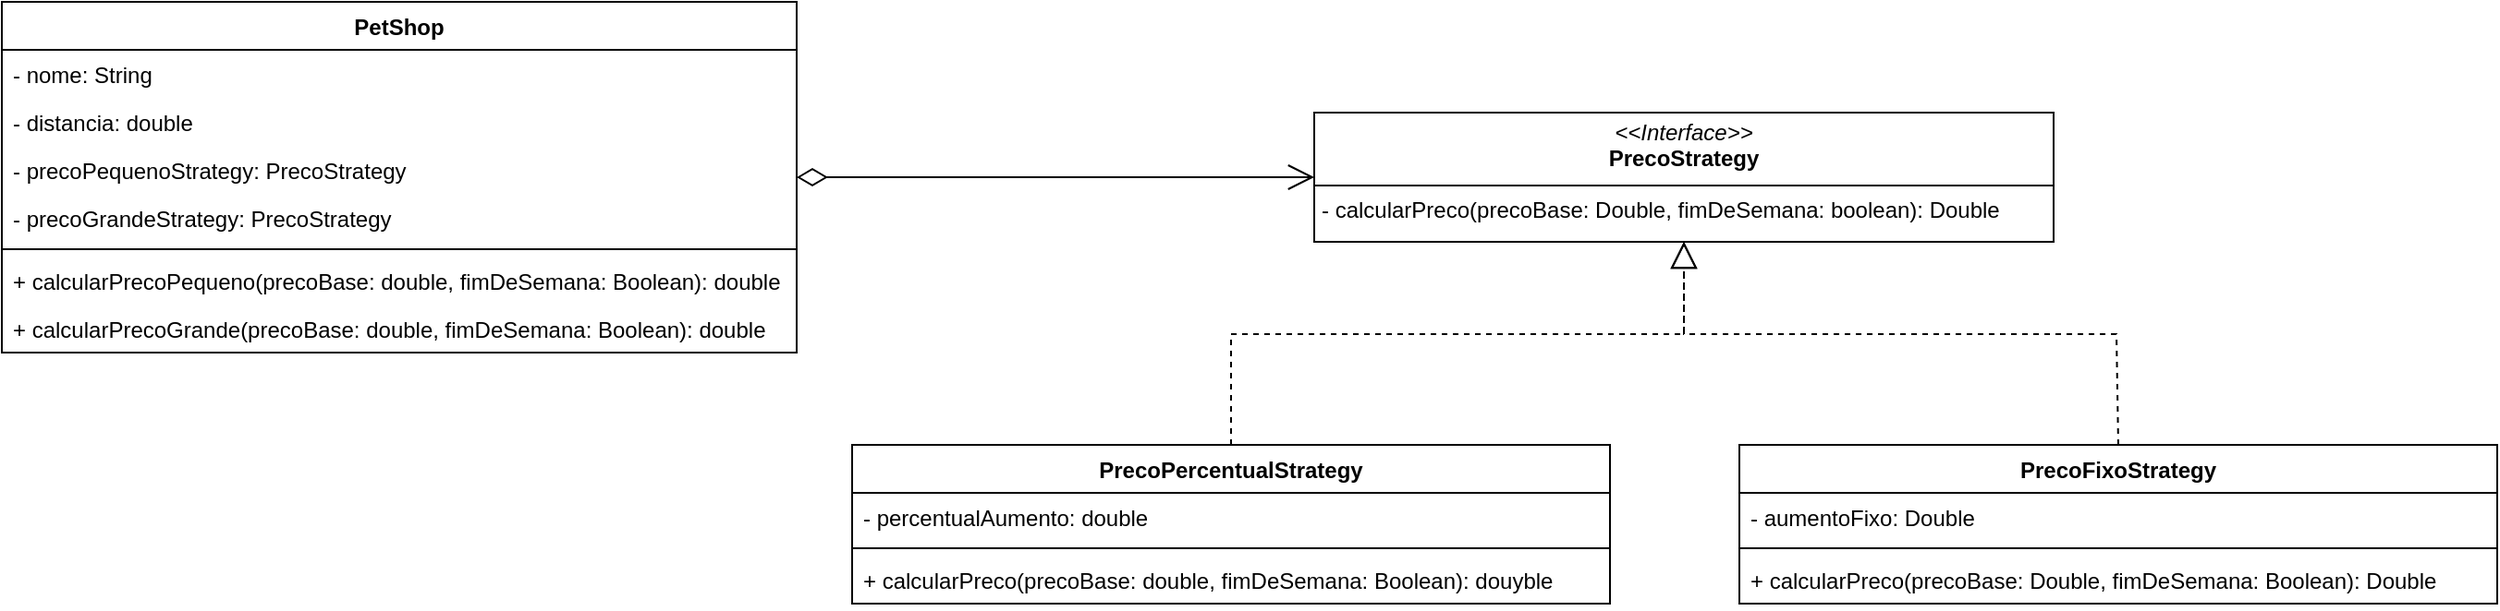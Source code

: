 <mxfile version="24.7.6">
  <diagram id="C5RBs43oDa-KdzZeNtuy" name="Page-1">
    <mxGraphModel dx="947" dy="519" grid="1" gridSize="10" guides="1" tooltips="1" connect="1" arrows="1" fold="1" page="1" pageScale="1" pageWidth="827" pageHeight="1169" math="0" shadow="0">
      <root>
        <mxCell id="WIyWlLk6GJQsqaUBKTNV-0" />
        <mxCell id="WIyWlLk6GJQsqaUBKTNV-1" parent="WIyWlLk6GJQsqaUBKTNV-0" />
        <mxCell id="bATAKiiqH55IF6qV1KtN-7" value="&lt;p style=&quot;margin:0px;margin-top:4px;text-align:center;&quot;&gt;&lt;i&gt;&amp;lt;&amp;lt;Interface&amp;gt;&amp;gt;&lt;/i&gt;&lt;br&gt;&lt;b&gt;PrecoStrategy&lt;/b&gt;&lt;/p&gt;&lt;hr size=&quot;1&quot; style=&quot;border-style:solid;&quot;&gt;&lt;p style=&quot;margin:0px;margin-left:4px;&quot;&gt;- calcularPreco(precoBase: Double, fimDeSemana: boolean): Double&lt;br&gt;&lt;/p&gt;" style="verticalAlign=top;align=left;overflow=fill;html=1;whiteSpace=wrap;" vertex="1" parent="WIyWlLk6GJQsqaUBKTNV-1">
          <mxGeometry x="790" y="140" width="400" height="70" as="geometry" />
        </mxCell>
        <mxCell id="bATAKiiqH55IF6qV1KtN-13" value="PrecoPercentualStrategy" style="swimlane;fontStyle=1;align=center;verticalAlign=top;childLayout=stackLayout;horizontal=1;startSize=26;horizontalStack=0;resizeParent=1;resizeParentMax=0;resizeLast=0;collapsible=1;marginBottom=0;whiteSpace=wrap;html=1;" vertex="1" parent="WIyWlLk6GJQsqaUBKTNV-1">
          <mxGeometry x="540" y="320" width="410" height="86" as="geometry" />
        </mxCell>
        <mxCell id="bATAKiiqH55IF6qV1KtN-14" value="&lt;span class=&quot;hljs-keyword&quot;&gt;-&lt;/span&gt;&amp;nbsp;percentualAumento: double" style="text;strokeColor=none;fillColor=none;align=left;verticalAlign=top;spacingLeft=4;spacingRight=4;overflow=hidden;rotatable=0;points=[[0,0.5],[1,0.5]];portConstraint=eastwest;whiteSpace=wrap;html=1;" vertex="1" parent="bATAKiiqH55IF6qV1KtN-13">
          <mxGeometry y="26" width="410" height="26" as="geometry" />
        </mxCell>
        <mxCell id="bATAKiiqH55IF6qV1KtN-15" value="" style="line;strokeWidth=1;fillColor=none;align=left;verticalAlign=middle;spacingTop=-1;spacingLeft=3;spacingRight=3;rotatable=0;labelPosition=right;points=[];portConstraint=eastwest;strokeColor=inherit;" vertex="1" parent="bATAKiiqH55IF6qV1KtN-13">
          <mxGeometry y="52" width="410" height="8" as="geometry" />
        </mxCell>
        <mxCell id="bATAKiiqH55IF6qV1KtN-16" value="+ calcularPreco(precoBase: double, fimDeSemana: Boolean): douyble" style="text;strokeColor=none;fillColor=none;align=left;verticalAlign=top;spacingLeft=4;spacingRight=4;overflow=hidden;rotatable=0;points=[[0,0.5],[1,0.5]];portConstraint=eastwest;whiteSpace=wrap;html=1;" vertex="1" parent="bATAKiiqH55IF6qV1KtN-13">
          <mxGeometry y="60" width="410" height="26" as="geometry" />
        </mxCell>
        <mxCell id="bATAKiiqH55IF6qV1KtN-17" value="PrecoFixoStrategy" style="swimlane;fontStyle=1;align=center;verticalAlign=top;childLayout=stackLayout;horizontal=1;startSize=26;horizontalStack=0;resizeParent=1;resizeParentMax=0;resizeLast=0;collapsible=1;marginBottom=0;whiteSpace=wrap;html=1;" vertex="1" parent="WIyWlLk6GJQsqaUBKTNV-1">
          <mxGeometry x="1020" y="320" width="410" height="86" as="geometry" />
        </mxCell>
        <mxCell id="bATAKiiqH55IF6qV1KtN-18" value="&lt;span class=&quot;hljs-keyword&quot;&gt;-&lt;/span&gt;&amp;nbsp;aumentoFixo: D&lt;span class=&quot;hljs-type&quot;&gt;ouble&lt;/span&gt;" style="text;strokeColor=none;fillColor=none;align=left;verticalAlign=top;spacingLeft=4;spacingRight=4;overflow=hidden;rotatable=0;points=[[0,0.5],[1,0.5]];portConstraint=eastwest;whiteSpace=wrap;html=1;" vertex="1" parent="bATAKiiqH55IF6qV1KtN-17">
          <mxGeometry y="26" width="410" height="26" as="geometry" />
        </mxCell>
        <mxCell id="bATAKiiqH55IF6qV1KtN-19" value="" style="line;strokeWidth=1;fillColor=none;align=left;verticalAlign=middle;spacingTop=-1;spacingLeft=3;spacingRight=3;rotatable=0;labelPosition=right;points=[];portConstraint=eastwest;strokeColor=inherit;" vertex="1" parent="bATAKiiqH55IF6qV1KtN-17">
          <mxGeometry y="52" width="410" height="8" as="geometry" />
        </mxCell>
        <mxCell id="bATAKiiqH55IF6qV1KtN-20" value="+ calcularPreco(precoBase: Double, fimDeSemana: Boolean): Double" style="text;strokeColor=none;fillColor=none;align=left;verticalAlign=top;spacingLeft=4;spacingRight=4;overflow=hidden;rotatable=0;points=[[0,0.5],[1,0.5]];portConstraint=eastwest;whiteSpace=wrap;html=1;" vertex="1" parent="bATAKiiqH55IF6qV1KtN-17">
          <mxGeometry y="60" width="410" height="26" as="geometry" />
        </mxCell>
        <mxCell id="bATAKiiqH55IF6qV1KtN-23" value="" style="endArrow=block;dashed=1;endFill=0;endSize=12;html=1;rounded=0;exitX=0.5;exitY=0;exitDx=0;exitDy=0;entryX=0.5;entryY=1;entryDx=0;entryDy=0;" edge="1" parent="WIyWlLk6GJQsqaUBKTNV-1" source="bATAKiiqH55IF6qV1KtN-13" target="bATAKiiqH55IF6qV1KtN-7">
          <mxGeometry width="160" relative="1" as="geometry">
            <mxPoint x="880" y="320" as="sourcePoint" />
            <mxPoint x="1040" y="320" as="targetPoint" />
            <Array as="points">
              <mxPoint x="745" y="260" />
              <mxPoint x="990" y="260" />
            </Array>
          </mxGeometry>
        </mxCell>
        <mxCell id="bATAKiiqH55IF6qV1KtN-24" value="" style="endArrow=block;dashed=1;endFill=0;endSize=12;html=1;rounded=0;entryX=0.5;entryY=1;entryDx=0;entryDy=0;exitX=0.5;exitY=0;exitDx=0;exitDy=0;" edge="1" parent="WIyWlLk6GJQsqaUBKTNV-1" source="bATAKiiqH55IF6qV1KtN-17" target="bATAKiiqH55IF6qV1KtN-7">
          <mxGeometry width="160" relative="1" as="geometry">
            <mxPoint x="1224" y="300" as="sourcePoint" />
            <mxPoint x="950" y="220" as="targetPoint" />
            <Array as="points">
              <mxPoint x="1224" y="260" />
              <mxPoint x="990" y="260" />
            </Array>
          </mxGeometry>
        </mxCell>
        <mxCell id="bATAKiiqH55IF6qV1KtN-34" value="PetShop" style="swimlane;fontStyle=1;align=center;verticalAlign=top;childLayout=stackLayout;horizontal=1;startSize=26;horizontalStack=0;resizeParent=1;resizeParentMax=0;resizeLast=0;collapsible=1;marginBottom=0;whiteSpace=wrap;html=1;" vertex="1" parent="WIyWlLk6GJQsqaUBKTNV-1">
          <mxGeometry x="80" y="80" width="430" height="190" as="geometry" />
        </mxCell>
        <mxCell id="bATAKiiqH55IF6qV1KtN-38" value="- nome: String" style="text;strokeColor=none;fillColor=none;align=left;verticalAlign=top;spacingLeft=4;spacingRight=4;overflow=hidden;rotatable=0;points=[[0,0.5],[1,0.5]];portConstraint=eastwest;whiteSpace=wrap;html=1;" vertex="1" parent="bATAKiiqH55IF6qV1KtN-34">
          <mxGeometry y="26" width="430" height="26" as="geometry" />
        </mxCell>
        <mxCell id="bATAKiiqH55IF6qV1KtN-31" value="- distancia: double" style="text;strokeColor=none;fillColor=none;align=left;verticalAlign=top;spacingLeft=4;spacingRight=4;overflow=hidden;rotatable=0;points=[[0,0.5],[1,0.5]];portConstraint=eastwest;whiteSpace=wrap;html=1;" vertex="1" parent="bATAKiiqH55IF6qV1KtN-34">
          <mxGeometry y="52" width="430" height="26" as="geometry" />
        </mxCell>
        <mxCell id="bATAKiiqH55IF6qV1KtN-32" value="- precoPequenoStrategy: PrecoStrategy" style="text;strokeColor=none;fillColor=none;align=left;verticalAlign=top;spacingLeft=4;spacingRight=4;overflow=hidden;rotatable=0;points=[[0,0.5],[1,0.5]];portConstraint=eastwest;whiteSpace=wrap;html=1;" vertex="1" parent="bATAKiiqH55IF6qV1KtN-34">
          <mxGeometry y="78" width="430" height="26" as="geometry" />
        </mxCell>
        <mxCell id="bATAKiiqH55IF6qV1KtN-33" value="- precoGrandeStrategy: PrecoStrategy" style="text;strokeColor=none;fillColor=none;align=left;verticalAlign=top;spacingLeft=4;spacingRight=4;overflow=hidden;rotatable=0;points=[[0,0.5],[1,0.5]];portConstraint=eastwest;whiteSpace=wrap;html=1;" vertex="1" parent="bATAKiiqH55IF6qV1KtN-34">
          <mxGeometry y="104" width="430" height="26" as="geometry" />
        </mxCell>
        <mxCell id="bATAKiiqH55IF6qV1KtN-36" value="" style="line;strokeWidth=1;fillColor=none;align=left;verticalAlign=middle;spacingTop=-1;spacingLeft=3;spacingRight=3;rotatable=0;labelPosition=right;points=[];portConstraint=eastwest;strokeColor=inherit;" vertex="1" parent="bATAKiiqH55IF6qV1KtN-34">
          <mxGeometry y="130" width="430" height="8" as="geometry" />
        </mxCell>
        <mxCell id="bATAKiiqH55IF6qV1KtN-37" value="+ calcularPrecoPequeno(precoBase: double, fimDeSemana: Boolean): double" style="text;strokeColor=none;fillColor=none;align=left;verticalAlign=top;spacingLeft=4;spacingRight=4;overflow=hidden;rotatable=0;points=[[0,0.5],[1,0.5]];portConstraint=eastwest;whiteSpace=wrap;html=1;" vertex="1" parent="bATAKiiqH55IF6qV1KtN-34">
          <mxGeometry y="138" width="430" height="26" as="geometry" />
        </mxCell>
        <mxCell id="bATAKiiqH55IF6qV1KtN-47" value="+ calcularPrecoGrande(precoBase: double, fimDeSemana: Boolean): double" style="text;strokeColor=none;fillColor=none;align=left;verticalAlign=top;spacingLeft=4;spacingRight=4;overflow=hidden;rotatable=0;points=[[0,0.5],[1,0.5]];portConstraint=eastwest;whiteSpace=wrap;html=1;" vertex="1" parent="bATAKiiqH55IF6qV1KtN-34">
          <mxGeometry y="164" width="430" height="26" as="geometry" />
        </mxCell>
        <mxCell id="bATAKiiqH55IF6qV1KtN-48" value="" style="endArrow=open;html=1;endSize=12;startArrow=diamondThin;startSize=14;startFill=0;edgeStyle=orthogonalEdgeStyle;align=left;verticalAlign=bottom;rounded=0;" edge="1" parent="WIyWlLk6GJQsqaUBKTNV-1" source="bATAKiiqH55IF6qV1KtN-34" target="bATAKiiqH55IF6qV1KtN-7">
          <mxGeometry x="-1" y="3" relative="1" as="geometry">
            <mxPoint x="600" y="370" as="sourcePoint" />
            <mxPoint x="760" y="370" as="targetPoint" />
            <Array as="points">
              <mxPoint x="680" y="175" />
              <mxPoint x="680" y="175" />
            </Array>
          </mxGeometry>
        </mxCell>
      </root>
    </mxGraphModel>
  </diagram>
</mxfile>
